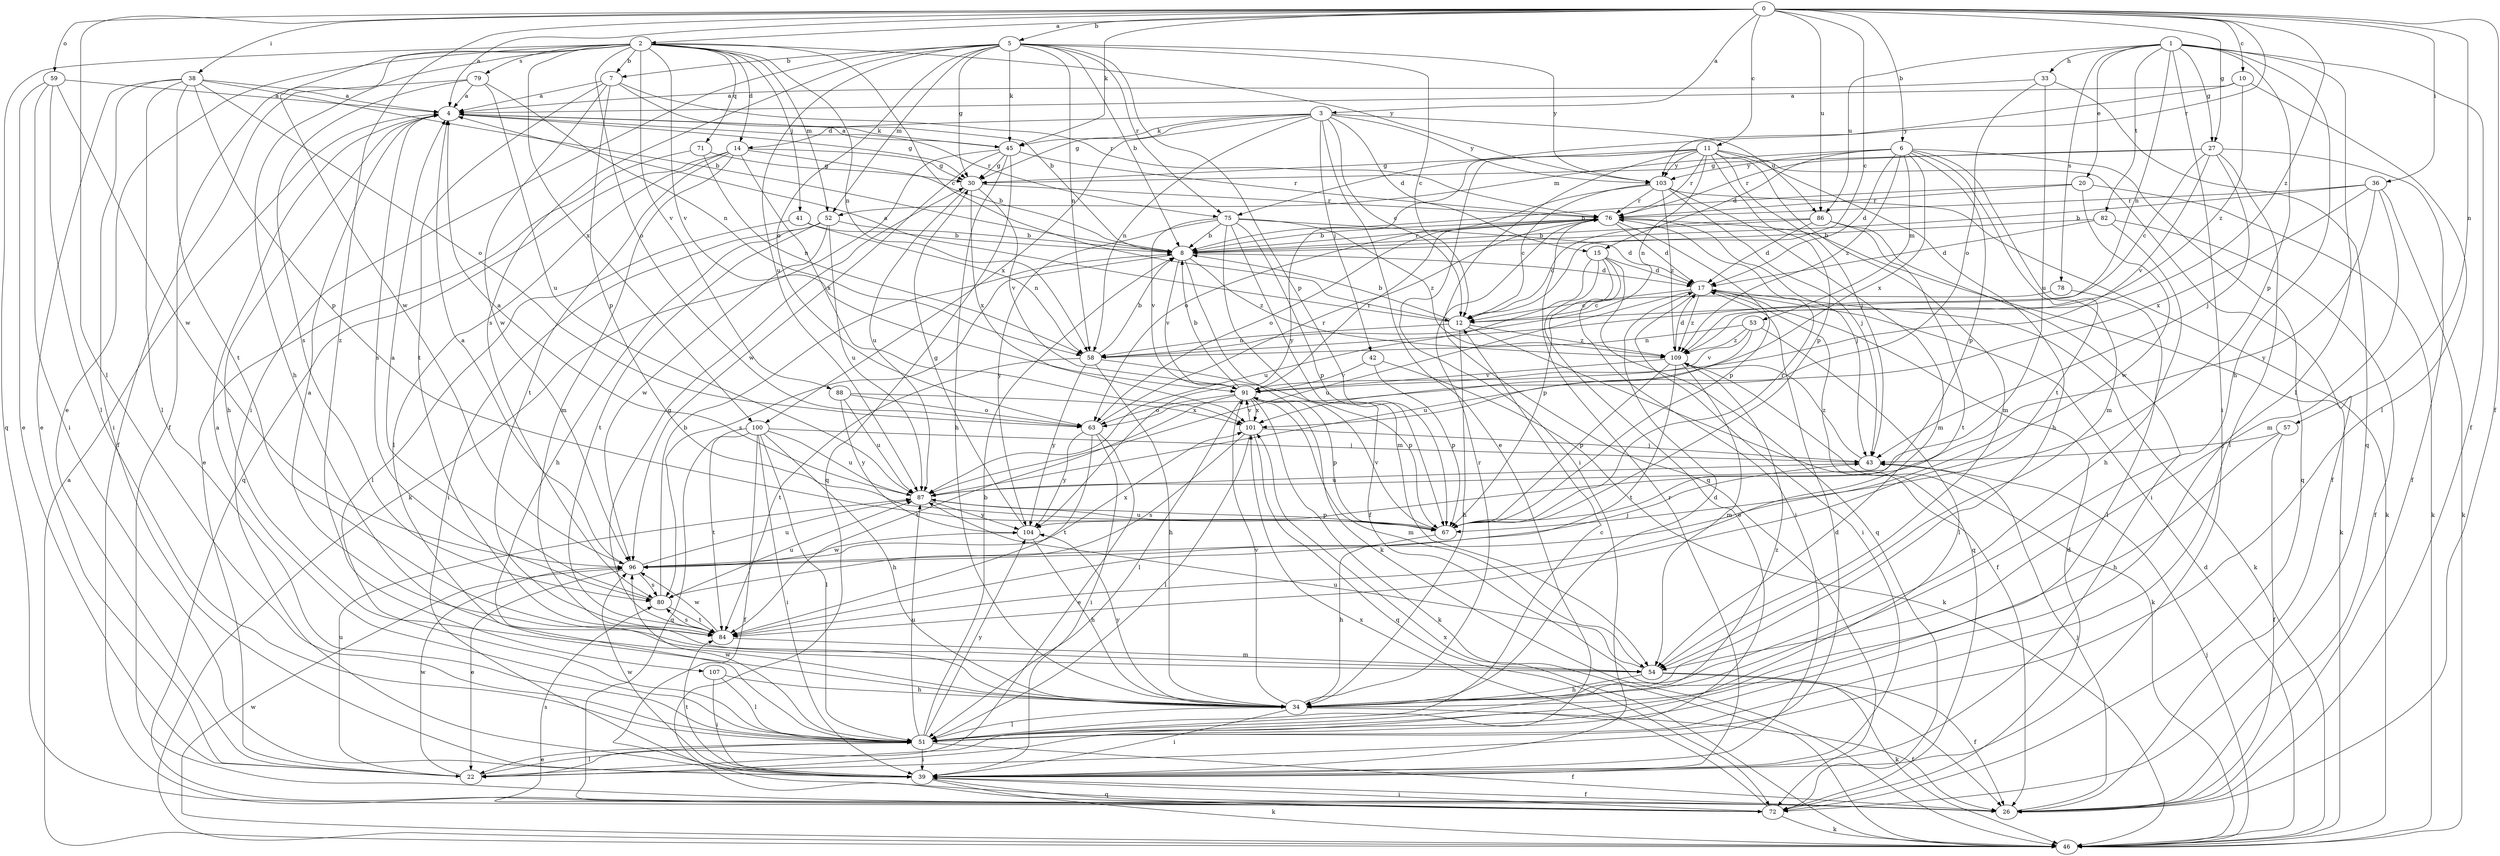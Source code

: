 strict digraph  {
0;
1;
2;
3;
4;
5;
6;
7;
8;
10;
11;
12;
14;
15;
17;
20;
22;
26;
27;
30;
33;
34;
36;
38;
39;
41;
42;
43;
45;
46;
51;
52;
53;
54;
57;
58;
59;
63;
67;
71;
72;
75;
76;
78;
79;
80;
82;
84;
86;
87;
88;
91;
96;
100;
101;
103;
104;
107;
109;
0 -> 2  [label=a];
0 -> 3  [label=a];
0 -> 4  [label=a];
0 -> 5  [label=b];
0 -> 6  [label=b];
0 -> 10  [label=c];
0 -> 11  [label=c];
0 -> 12  [label=c];
0 -> 26  [label=f];
0 -> 27  [label=g];
0 -> 36  [label=i];
0 -> 38  [label=i];
0 -> 45  [label=k];
0 -> 51  [label=l];
0 -> 57  [label=n];
0 -> 59  [label=o];
0 -> 75  [label=r];
0 -> 86  [label=u];
0 -> 107  [label=z];
0 -> 109  [label=z];
1 -> 20  [label=e];
1 -> 26  [label=f];
1 -> 27  [label=g];
1 -> 33  [label=h];
1 -> 34  [label=h];
1 -> 39  [label=i];
1 -> 51  [label=l];
1 -> 58  [label=n];
1 -> 67  [label=p];
1 -> 78  [label=s];
1 -> 82  [label=t];
1 -> 86  [label=u];
2 -> 7  [label=b];
2 -> 12  [label=c];
2 -> 14  [label=d];
2 -> 22  [label=e];
2 -> 26  [label=f];
2 -> 34  [label=h];
2 -> 41  [label=j];
2 -> 52  [label=m];
2 -> 58  [label=n];
2 -> 63  [label=o];
2 -> 71  [label=q];
2 -> 72  [label=q];
2 -> 79  [label=s];
2 -> 88  [label=v];
2 -> 91  [label=v];
2 -> 96  [label=w];
2 -> 100  [label=x];
2 -> 103  [label=y];
3 -> 12  [label=c];
3 -> 14  [label=d];
3 -> 15  [label=d];
3 -> 22  [label=e];
3 -> 30  [label=g];
3 -> 42  [label=j];
3 -> 45  [label=k];
3 -> 58  [label=n];
3 -> 86  [label=u];
3 -> 100  [label=x];
3 -> 103  [label=y];
4 -> 30  [label=g];
4 -> 34  [label=h];
4 -> 45  [label=k];
4 -> 75  [label=r];
4 -> 80  [label=s];
5 -> 7  [label=b];
5 -> 8  [label=b];
5 -> 12  [label=c];
5 -> 30  [label=g];
5 -> 39  [label=i];
5 -> 45  [label=k];
5 -> 52  [label=m];
5 -> 58  [label=n];
5 -> 63  [label=o];
5 -> 67  [label=p];
5 -> 75  [label=r];
5 -> 80  [label=s];
5 -> 87  [label=u];
5 -> 103  [label=y];
6 -> 15  [label=d];
6 -> 17  [label=d];
6 -> 52  [label=m];
6 -> 53  [label=m];
6 -> 54  [label=m];
6 -> 67  [label=p];
6 -> 72  [label=q];
6 -> 84  [label=t];
6 -> 101  [label=x];
6 -> 103  [label=y];
6 -> 109  [label=z];
7 -> 4  [label=a];
7 -> 8  [label=b];
7 -> 67  [label=p];
7 -> 76  [label=r];
7 -> 84  [label=t];
7 -> 96  [label=w];
8 -> 17  [label=d];
8 -> 46  [label=k];
8 -> 76  [label=r];
8 -> 80  [label=s];
8 -> 91  [label=v];
8 -> 109  [label=z];
10 -> 4  [label=a];
10 -> 51  [label=l];
10 -> 103  [label=y];
10 -> 109  [label=z];
11 -> 26  [label=f];
11 -> 30  [label=g];
11 -> 34  [label=h];
11 -> 39  [label=i];
11 -> 43  [label=j];
11 -> 54  [label=m];
11 -> 58  [label=n];
11 -> 67  [label=p];
11 -> 72  [label=q];
11 -> 76  [label=r];
11 -> 103  [label=y];
11 -> 104  [label=y];
12 -> 4  [label=a];
12 -> 8  [label=b];
12 -> 26  [label=f];
12 -> 34  [label=h];
12 -> 58  [label=n];
12 -> 109  [label=z];
14 -> 8  [label=b];
14 -> 30  [label=g];
14 -> 51  [label=l];
14 -> 54  [label=m];
14 -> 72  [label=q];
14 -> 84  [label=t];
14 -> 101  [label=x];
15 -> 17  [label=d];
15 -> 22  [label=e];
15 -> 39  [label=i];
15 -> 67  [label=p];
15 -> 72  [label=q];
15 -> 87  [label=u];
17 -> 12  [label=c];
17 -> 39  [label=i];
17 -> 46  [label=k];
17 -> 72  [label=q];
17 -> 87  [label=u];
17 -> 109  [label=z];
20 -> 8  [label=b];
20 -> 46  [label=k];
20 -> 76  [label=r];
20 -> 96  [label=w];
22 -> 17  [label=d];
22 -> 51  [label=l];
22 -> 87  [label=u];
22 -> 96  [label=w];
26 -> 43  [label=j];
27 -> 12  [label=c];
27 -> 26  [label=f];
27 -> 30  [label=g];
27 -> 43  [label=j];
27 -> 51  [label=l];
27 -> 76  [label=r];
27 -> 91  [label=v];
30 -> 76  [label=r];
30 -> 87  [label=u];
30 -> 91  [label=v];
30 -> 101  [label=x];
33 -> 4  [label=a];
33 -> 63  [label=o];
33 -> 72  [label=q];
33 -> 87  [label=u];
34 -> 17  [label=d];
34 -> 26  [label=f];
34 -> 39  [label=i];
34 -> 51  [label=l];
34 -> 76  [label=r];
34 -> 91  [label=v];
34 -> 104  [label=y];
36 -> 8  [label=b];
36 -> 46  [label=k];
36 -> 54  [label=m];
36 -> 76  [label=r];
36 -> 101  [label=x];
36 -> 104  [label=y];
38 -> 4  [label=a];
38 -> 8  [label=b];
38 -> 22  [label=e];
38 -> 39  [label=i];
38 -> 51  [label=l];
38 -> 63  [label=o];
38 -> 67  [label=p];
38 -> 84  [label=t];
39 -> 26  [label=f];
39 -> 46  [label=k];
39 -> 72  [label=q];
39 -> 76  [label=r];
39 -> 84  [label=t];
39 -> 96  [label=w];
41 -> 8  [label=b];
41 -> 51  [label=l];
41 -> 58  [label=n];
42 -> 46  [label=k];
42 -> 67  [label=p];
42 -> 91  [label=v];
43 -> 87  [label=u];
43 -> 109  [label=z];
45 -> 4  [label=a];
45 -> 30  [label=g];
45 -> 34  [label=h];
45 -> 46  [label=k];
45 -> 72  [label=q];
45 -> 76  [label=r];
45 -> 96  [label=w];
46 -> 4  [label=a];
46 -> 17  [label=d];
46 -> 43  [label=j];
46 -> 96  [label=w];
46 -> 101  [label=x];
51 -> 4  [label=a];
51 -> 8  [label=b];
51 -> 12  [label=c];
51 -> 22  [label=e];
51 -> 26  [label=f];
51 -> 39  [label=i];
51 -> 87  [label=u];
51 -> 96  [label=w];
51 -> 104  [label=y];
51 -> 109  [label=z];
52 -> 8  [label=b];
52 -> 34  [label=h];
52 -> 39  [label=i];
52 -> 84  [label=t];
52 -> 87  [label=u];
52 -> 96  [label=w];
53 -> 51  [label=l];
53 -> 58  [label=n];
53 -> 87  [label=u];
53 -> 91  [label=v];
53 -> 109  [label=z];
54 -> 4  [label=a];
54 -> 26  [label=f];
54 -> 34  [label=h];
54 -> 46  [label=k];
54 -> 87  [label=u];
57 -> 26  [label=f];
57 -> 34  [label=h];
57 -> 43  [label=j];
58 -> 8  [label=b];
58 -> 34  [label=h];
58 -> 67  [label=p];
58 -> 84  [label=t];
58 -> 104  [label=y];
59 -> 4  [label=a];
59 -> 22  [label=e];
59 -> 39  [label=i];
59 -> 51  [label=l];
59 -> 96  [label=w];
63 -> 22  [label=e];
63 -> 39  [label=i];
63 -> 76  [label=r];
63 -> 84  [label=t];
63 -> 104  [label=y];
67 -> 34  [label=h];
67 -> 76  [label=r];
67 -> 87  [label=u];
67 -> 91  [label=v];
71 -> 22  [label=e];
71 -> 30  [label=g];
71 -> 58  [label=n];
72 -> 17  [label=d];
72 -> 39  [label=i];
72 -> 46  [label=k];
72 -> 80  [label=s];
72 -> 101  [label=x];
75 -> 8  [label=b];
75 -> 17  [label=d];
75 -> 26  [label=f];
75 -> 54  [label=m];
75 -> 67  [label=p];
75 -> 91  [label=v];
75 -> 104  [label=y];
75 -> 109  [label=z];
76 -> 8  [label=b];
76 -> 17  [label=d];
76 -> 43  [label=j];
76 -> 46  [label=k];
76 -> 63  [label=o];
76 -> 67  [label=p];
78 -> 12  [label=c];
78 -> 51  [label=l];
79 -> 4  [label=a];
79 -> 26  [label=f];
79 -> 58  [label=n];
79 -> 80  [label=s];
79 -> 87  [label=u];
80 -> 4  [label=a];
80 -> 8  [label=b];
80 -> 84  [label=t];
80 -> 87  [label=u];
82 -> 8  [label=b];
82 -> 17  [label=d];
82 -> 26  [label=f];
82 -> 34  [label=h];
84 -> 30  [label=g];
84 -> 54  [label=m];
84 -> 80  [label=s];
84 -> 96  [label=w];
86 -> 8  [label=b];
86 -> 12  [label=c];
86 -> 17  [label=d];
86 -> 39  [label=i];
86 -> 84  [label=t];
87 -> 4  [label=a];
87 -> 67  [label=p];
87 -> 104  [label=y];
88 -> 63  [label=o];
88 -> 87  [label=u];
88 -> 101  [label=x];
88 -> 104  [label=y];
91 -> 8  [label=b];
91 -> 46  [label=k];
91 -> 51  [label=l];
91 -> 54  [label=m];
91 -> 63  [label=o];
91 -> 67  [label=p];
91 -> 76  [label=r];
91 -> 84  [label=t];
91 -> 101  [label=x];
96 -> 4  [label=a];
96 -> 22  [label=e];
96 -> 43  [label=j];
96 -> 80  [label=s];
96 -> 87  [label=u];
96 -> 101  [label=x];
100 -> 26  [label=f];
100 -> 34  [label=h];
100 -> 39  [label=i];
100 -> 43  [label=j];
100 -> 51  [label=l];
100 -> 72  [label=q];
100 -> 84  [label=t];
100 -> 87  [label=u];
101 -> 43  [label=j];
101 -> 51  [label=l];
101 -> 72  [label=q];
101 -> 80  [label=s];
101 -> 91  [label=v];
103 -> 12  [label=c];
103 -> 43  [label=j];
103 -> 46  [label=k];
103 -> 54  [label=m];
103 -> 63  [label=o];
103 -> 76  [label=r];
103 -> 109  [label=z];
104 -> 30  [label=g];
104 -> 34  [label=h];
104 -> 96  [label=w];
107 -> 34  [label=h];
107 -> 39  [label=i];
107 -> 51  [label=l];
109 -> 17  [label=d];
109 -> 46  [label=k];
109 -> 54  [label=m];
109 -> 67  [label=p];
109 -> 84  [label=t];
109 -> 91  [label=v];
}
